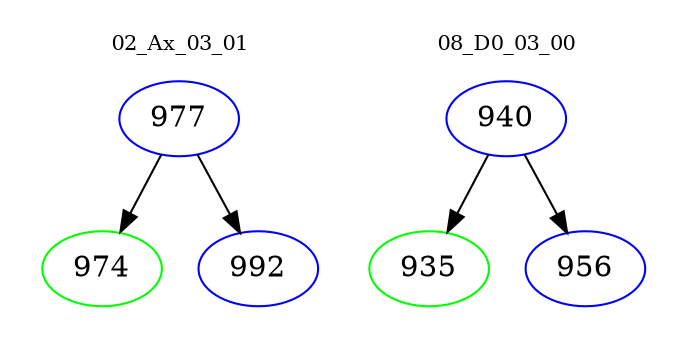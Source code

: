 digraph{
subgraph cluster_0 {
color = white
label = "02_Ax_03_01";
fontsize=10;
T0_977 [label="977", color="blue"]
T0_977 -> T0_974 [color="black"]
T0_974 [label="974", color="green"]
T0_977 -> T0_992 [color="black"]
T0_992 [label="992", color="blue"]
}
subgraph cluster_1 {
color = white
label = "08_D0_03_00";
fontsize=10;
T1_940 [label="940", color="blue"]
T1_940 -> T1_935 [color="black"]
T1_935 [label="935", color="green"]
T1_940 -> T1_956 [color="black"]
T1_956 [label="956", color="blue"]
}
}
